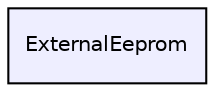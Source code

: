 digraph "ExternalEeprom" {
  compound=true
  node [ fontsize="10", fontname="Helvetica"];
  edge [ labelfontsize="10", labelfontname="Helvetica"];
  dir_1ff7961a0798ffb140497523433f67bb [shape=box, label="ExternalEeprom", style="filled", fillcolor="#eeeeff", pencolor="black", URL="dir_1ff7961a0798ffb140497523433f67bb.html"];
}
